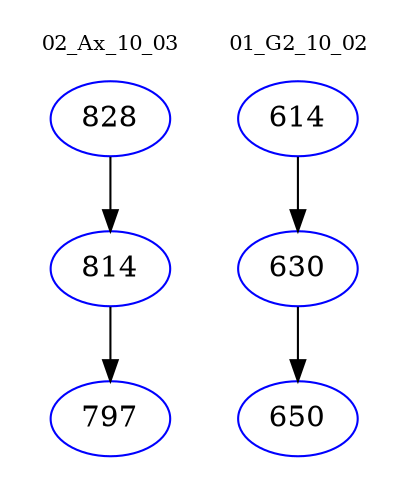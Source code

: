 digraph{
subgraph cluster_0 {
color = white
label = "02_Ax_10_03";
fontsize=10;
T0_828 [label="828", color="blue"]
T0_828 -> T0_814 [color="black"]
T0_814 [label="814", color="blue"]
T0_814 -> T0_797 [color="black"]
T0_797 [label="797", color="blue"]
}
subgraph cluster_1 {
color = white
label = "01_G2_10_02";
fontsize=10;
T1_614 [label="614", color="blue"]
T1_614 -> T1_630 [color="black"]
T1_630 [label="630", color="blue"]
T1_630 -> T1_650 [color="black"]
T1_650 [label="650", color="blue"]
}
}
